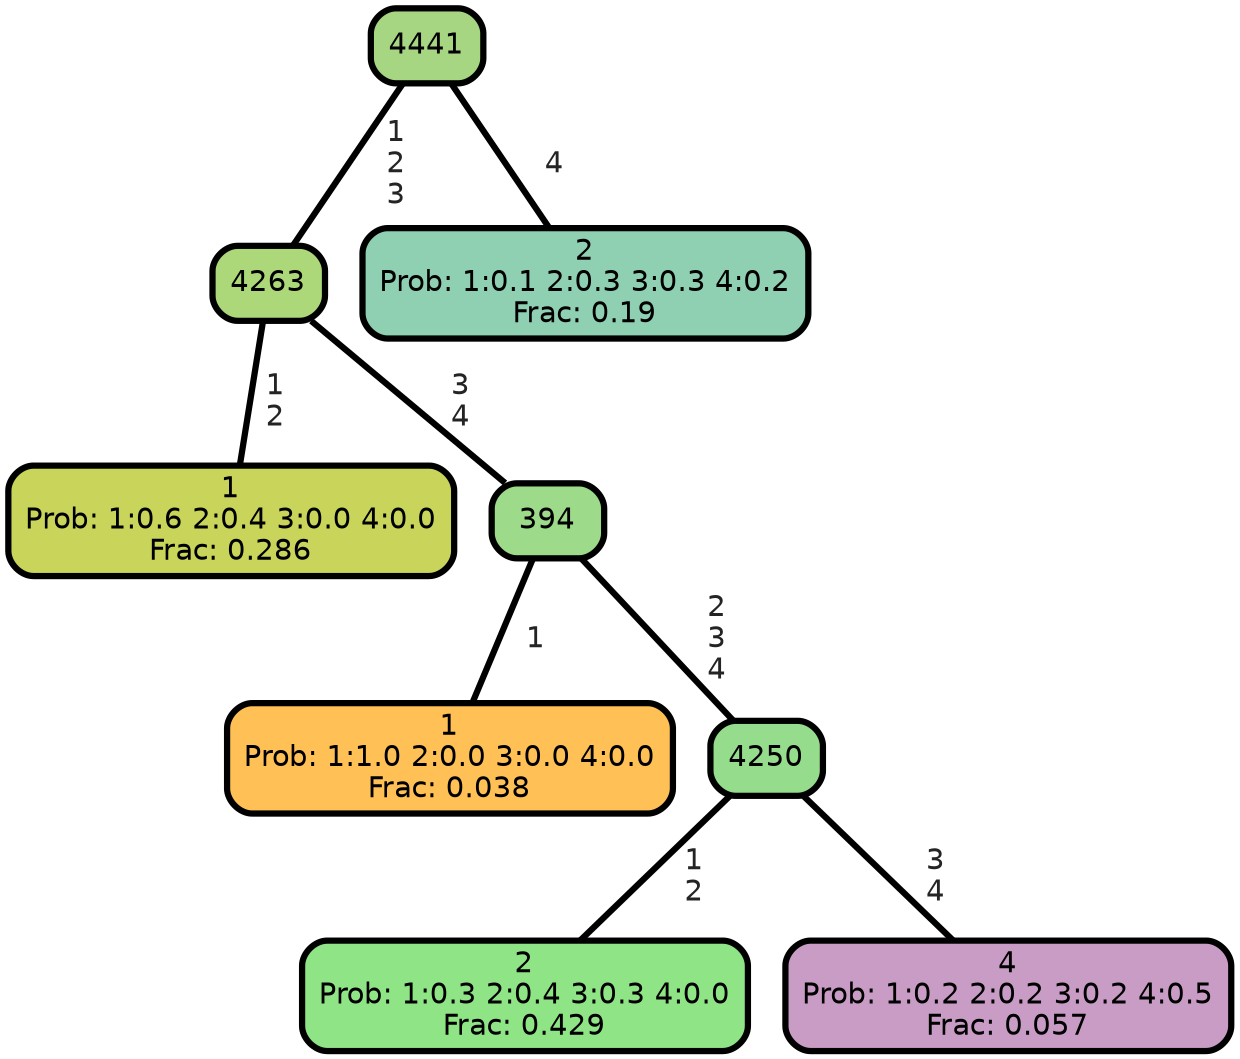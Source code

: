 graph Tree {
node [shape=box, style="filled, rounded",color="black",penwidth="3",fontcolor="black",                 fontname=helvetica] ;
graph [ranksep="0 equally", splines=straight,                 bgcolor=transparent, dpi=200] ;
edge [fontname=helvetica, fontweight=bold,fontcolor=grey14,color=black] ;
0 [label="1
Prob: 1:0.6 2:0.4 3:0.0 4:0.0
Frac: 0.286", fillcolor="#c8d45a"] ;
1 [label="4263", fillcolor="#acd879"] ;
2 [label="1
Prob: 1:1.0 2:0.0 3:0.0 4:0.0
Frac: 0.038", fillcolor="#ffc155"] ;
3 [label="394", fillcolor="#9dda89"] ;
4 [label="2
Prob: 1:0.3 2:0.4 3:0.3 4:0.0
Frac: 0.429", fillcolor="#8fe586"] ;
5 [label="4250", fillcolor="#96dc8d"] ;
6 [label="4
Prob: 1:0.2 2:0.2 3:0.2 4:0.5
Frac: 0.057", fillcolor="#c99cc6"] ;
7 [label="4441", fillcolor="#a7d683"] ;
8 [label="2
Prob: 1:0.1 2:0.3 3:0.3 4:0.2
Frac: 0.19", fillcolor="#8fcfb2"] ;
1 -- 0 [label=" 1\n 2",penwidth=3] ;
1 -- 3 [label=" 3\n 4",penwidth=3] ;
3 -- 2 [label=" 1",penwidth=3] ;
3 -- 5 [label=" 2\n 3\n 4",penwidth=3] ;
5 -- 4 [label=" 1\n 2",penwidth=3] ;
5 -- 6 [label=" 3\n 4",penwidth=3] ;
7 -- 1 [label=" 1\n 2\n 3",penwidth=3] ;
7 -- 8 [label=" 4",penwidth=3] ;
{rank = same;}}